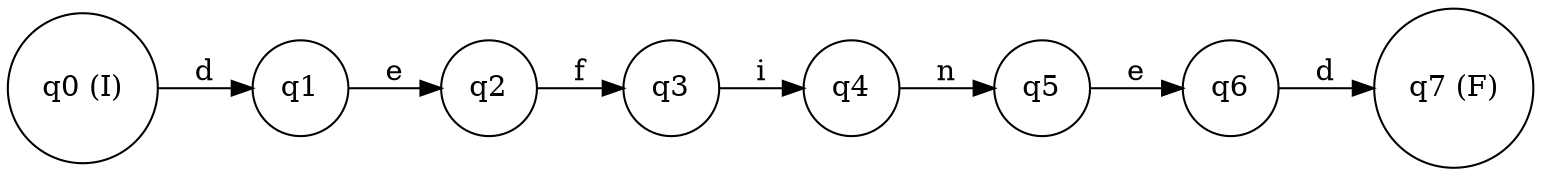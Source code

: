 digraph finite_state_machine {
rankdir=LR;
node [shape = circle];
q0 [label="q0 (I)"];
q1 [label="q1"];
q2 [label="q2"];
q3 [label="q3"];
q4 [label="q4"];
q5 [label="q5"];
q6 [label="q6"];
q7 [label="q7 (F)"];
q0 -> q1 [label="d"];
q1 -> q2 [label="e"];
q2 -> q3 [label="f"];
q3 -> q4 [label="i"];
q4 -> q5 [label="n"];
q5 -> q6 [label="e"];
q6 -> q7 [label="d"];
}